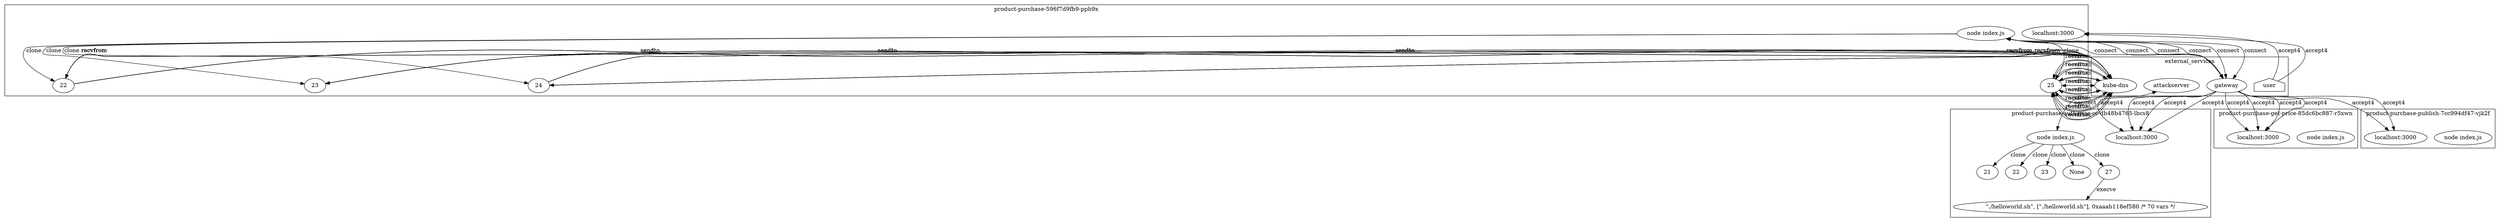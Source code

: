 digraph G {
	subgraph "cluster_ product-purchase-authorize-cc-db48b4765-lbcs8 " {
		label=" product-purchase-authorize-cc-db48b4765-lbcs8 "
		71832 [label="node index.js"]
		"product-purchase-authorize-cc_localhost_3000" [label="localhost:3000"]
		"product-purchase-authorize-cc_localhost_3000" [label="localhost:3000"]
		71832 -> 76401 [label=clone]
		71832 -> 76396 [label=clone]
		71832 -> 76391 [label=clone]
		71832 -> None [label=clone]
		"product-purchase-authorize-cc_localhost_3000" [label="localhost:3000"]
		"product-purchase-authorize-cc_localhost_3000" [label="localhost:3000"]
		71832 -> 78590 [label=clone]
		76401 [label=21]
		76396 [label=22]
		76391 [label=23]
		78590 [label=27]
		" product-purchase-authorize-cc-db48b4765-lbcs8 _./helloworld.sh" [label="\"./helloworld.sh\", [\"./helloworld.sh\"], 0xaaab118ef580 /* 70 vars */"]
		78590 -> " product-purchase-authorize-cc-db48b4765-lbcs8 _./helloworld.sh" [label=execve]
	}
	subgraph "cluster_ product-purchase-596f7d9fb9-ppb9x " {
		label=" product-purchase-596f7d9fb9-ppb9x "
		72911 [label="node index.js"]
		"product-purchase_localhost_3000" [label="localhost:3000"]
		"product-purchase_localhost_3000" [label="localhost:3000"]
		72911 -> 76348 [label=clone]
		72911 -> 76346 [label=clone]
		72911 -> 76363 [label=clone]
		72911 -> 76354 [label=clone]
		76348 [label=22]
		76346 [label=23]
		76363 [label=24]
		76354 [label=25]
	}
	subgraph "cluster_ product-purchase-get-price-85dc6bc887-r5xwn " {
		label=" product-purchase-get-price-85dc6bc887-r5xwn "
		74397 [label="node index.js"]
		"product-purchase-get-price_localhost_3000" [label="localhost:3000"]
		"product-purchase-get-price_localhost_3000" [label="localhost:3000"]
		"product-purchase-get-price_localhost_3000" [label="localhost:3000"]
		"product-purchase-get-price_localhost_3000" [label="localhost:3000"]
	}
	subgraph "cluster_ product-purchase-publish-7cc994df47-vjk2f " {
		label=" product-purchase-publish-7cc994df47-vjk2f "
		76094 [label="node index.js"]
		"product-purchase-publish_localhost_3000" [label="localhost:3000"]
		"product-purchase-publish_localhost_3000" [label="localhost:3000"]
	}
	subgraph cluster_services {
		label=external_services
		user [shape=house]
		"10.107.89.58_8080" -> "product-purchase-authorize-cc_localhost_3000" [label=accept4]
		"10.107.89.58_8080" -> "product-purchase-authorize-cc_localhost_3000" [label=accept4]
		"10.97.224.125_8889" [label=attackserver]
		71832 -> "10.97.224.125_8889" [label=connect dir=both]
		"10.107.89.58_8080" -> "product-purchase-authorize-cc_localhost_3000" [label=accept4]
		"10.107.89.58_8080" -> "product-purchase-authorize-cc_localhost_3000" [label=accept4]
		user -> "product-purchase_localhost_3000" [label=accept4]
		user -> "product-purchase_localhost_3000" [label=accept4]
		"10.107.89.58_8080" [label=gateway]
		72911 -> "10.107.89.58_8080" [label=connect dir=both]
		"10.107.89.58_8080" [label=gateway]
		72911 -> "10.107.89.58_8080" [label=connect dir=both]
		"10.107.89.58_8080" [label=gateway]
		72911 -> "10.107.89.58_8080" [label=connect dir=both]
		"10.107.89.58_8080" [label=gateway]
		72911 -> "10.107.89.58_8080" [label=connect dir=both]
		"10.107.89.58_8080" [label=gateway]
		72911 -> "10.107.89.58_8080" [label=connect dir=both]
		"10.107.89.58_8080" [label=gateway]
		72911 -> "10.107.89.58_8080" [label=connect dir=both]
		"10.96.0.10_53" [label="kube-dns"]
		76348 -> "10.96.0.10_53" [label=sendto]
		"10.96.0.10_53" [label="kube-dns"]
		76348 -> "10.96.0.10_53" [label=sendto]
		"10.96.0.10_53" [label="kube-dns"]
		"10.96.0.10_53" -> 76348 [label=recvfrom]
		"10.96.0.10_53" [label="kube-dns"]
		"10.96.0.10_53" -> 76348 [label=recvfrom]
		"10.96.0.10_53" [label="kube-dns"]
		76348 -> "10.96.0.10_53" [label=sendto]
		"10.96.0.10_53" [label="kube-dns"]
		76348 -> "10.96.0.10_53" [label=sendto]
		"10.96.0.10_53" [label="kube-dns"]
		"10.96.0.10_53" -> 76348 [label=recvfrom]
		"10.96.0.10_53" [label="kube-dns"]
		"10.96.0.10_53" -> 76348 [label=recvfrom]
		"10.96.0.10_53" [label="kube-dns"]
		76348 -> "10.96.0.10_53" [label=sendto]
		"10.96.0.10_53" [label="kube-dns"]
		76348 -> "10.96.0.10_53" [label=sendto]
		"10.96.0.10_53" [label="kube-dns"]
		"10.96.0.10_53" -> 76348 [label=recvfrom]
		"10.96.0.10_53" [label="kube-dns"]
		"10.96.0.10_53" -> 76348 [label=recvfrom]
		"10.96.0.10_53" [label="kube-dns"]
		76348 -> "10.96.0.10_53" [label=sendto]
		"10.96.0.10_53" [label="kube-dns"]
		76348 -> "10.96.0.10_53" [label=sendto]
		"10.96.0.10_53" [label="kube-dns"]
		"10.96.0.10_53" -> 76348 [label=recvfrom]
		"10.96.0.10_53" [label="kube-dns"]
		"10.96.0.10_53" -> 76348 [label=recvfrom]
		"10.96.0.10_53" [label="kube-dns"]
		76348 -> "10.96.0.10_53" [label=sendto]
		"10.96.0.10_53" [label="kube-dns"]
		76348 -> "10.96.0.10_53" [label=sendto]
		"10.96.0.10_53" [label="kube-dns"]
		"10.96.0.10_53" -> 76348 [label=recvfrom]
		"10.96.0.10_53" [label="kube-dns"]
		"10.96.0.10_53" -> 76348 [label=recvfrom]
		"10.96.0.10_53" [label="kube-dns"]
		76348 -> "10.96.0.10_53" [label=sendto]
		"10.96.0.10_53" [label="kube-dns"]
		76348 -> "10.96.0.10_53" [label=sendto]
		"10.96.0.10_53" [label="kube-dns"]
		"10.96.0.10_53" -> 76348 [label=recvfrom]
		"10.96.0.10_53" [label="kube-dns"]
		"10.96.0.10_53" -> 76348 [label=recvfrom]
		"10.96.0.10_53" [label="kube-dns"]
		76348 -> "10.96.0.10_53" [label=sendto]
		"10.96.0.10_53" [label="kube-dns"]
		76348 -> "10.96.0.10_53" [label=sendto]
		"10.96.0.10_53" [label="kube-dns"]
		"10.96.0.10_53" -> 76348 [label=recvfrom]
		"10.96.0.10_53" [label="kube-dns"]
		"10.96.0.10_53" -> 76348 [label=recvfrom]
		"10.96.0.10_53" [label="kube-dns"]
		76348 -> "10.96.0.10_53" [label=sendto]
		"10.96.0.10_53" [label="kube-dns"]
		76348 -> "10.96.0.10_53" [label=sendto]
		"10.96.0.10_53" [label="kube-dns"]
		"10.96.0.10_53" -> 76348 [label=recvfrom]
		"10.96.0.10_53" [label="kube-dns"]
		"10.96.0.10_53" -> 76348 [label=recvfrom]
		"10.96.0.10_53" [label="kube-dns"]
		76346 -> "10.96.0.10_53" [label=sendto]
		"10.96.0.10_53" [label="kube-dns"]
		76346 -> "10.96.0.10_53" [label=sendto]
		"10.96.0.10_53" [label="kube-dns"]
		"10.96.0.10_53" -> 76346 [label=recvfrom]
		"10.96.0.10_53" [label="kube-dns"]
		"10.96.0.10_53" -> 76346 [label=recvfrom]
		"10.96.0.10_53" [label="kube-dns"]
		76346 -> "10.96.0.10_53" [label=sendto]
		"10.96.0.10_53" [label="kube-dns"]
		76346 -> "10.96.0.10_53" [label=sendto]
		"10.96.0.10_53" [label="kube-dns"]
		"10.96.0.10_53" -> 76346 [label=recvfrom]
		"10.96.0.10_53" [label="kube-dns"]
		"10.96.0.10_53" -> 76346 [label=recvfrom]
		"10.96.0.10_53" [label="kube-dns"]
		76346 -> "10.96.0.10_53" [label=sendto]
		"10.96.0.10_53" [label="kube-dns"]
		76346 -> "10.96.0.10_53" [label=sendto]
		"10.96.0.10_53" [label="kube-dns"]
		"10.96.0.10_53" -> 76346 [label=recvfrom]
		"10.96.0.10_53" [label="kube-dns"]
		"10.96.0.10_53" -> 76346 [label=recvfrom]
		"10.96.0.10_53" [label="kube-dns"]
		76346 -> "10.96.0.10_53" [label=sendto]
		"10.96.0.10_53" [label="kube-dns"]
		76346 -> "10.96.0.10_53" [label=sendto]
		"10.96.0.10_53" [label="kube-dns"]
		"10.96.0.10_53" -> 76346 [label=recvfrom]
		"10.96.0.10_53" [label="kube-dns"]
		"10.96.0.10_53" -> 76346 [label=recvfrom]
		"10.96.0.10_53" [label="kube-dns"]
		76346 -> "10.96.0.10_53" [label=sendto]
		"10.96.0.10_53" [label="kube-dns"]
		76346 -> "10.96.0.10_53" [label=sendto]
		"10.96.0.10_53" [label="kube-dns"]
		"10.96.0.10_53" -> 76346 [label=recvfrom]
		"10.96.0.10_53" [label="kube-dns"]
		"10.96.0.10_53" -> 76346 [label=recvfrom]
		"10.96.0.10_53" [label="kube-dns"]
		76346 -> "10.96.0.10_53" [label=sendto]
		"10.96.0.10_53" [label="kube-dns"]
		76346 -> "10.96.0.10_53" [label=sendto]
		"10.96.0.10_53" [label="kube-dns"]
		"10.96.0.10_53" -> 76346 [label=recvfrom]
		"10.96.0.10_53" [label="kube-dns"]
		"10.96.0.10_53" -> 76346 [label=recvfrom]
		"10.96.0.10_53" [label="kube-dns"]
		76346 -> "10.96.0.10_53" [label=sendto]
		"10.96.0.10_53" [label="kube-dns"]
		76346 -> "10.96.0.10_53" [label=sendto]
		"10.96.0.10_53" [label="kube-dns"]
		"10.96.0.10_53" -> 76346 [label=recvfrom]
		"10.96.0.10_53" [label="kube-dns"]
		"10.96.0.10_53" -> 76346 [label=recvfrom]
		"10.96.0.10_53" [label="kube-dns"]
		76346 -> "10.96.0.10_53" [label=sendto]
		"10.96.0.10_53" [label="kube-dns"]
		76346 -> "10.96.0.10_53" [label=sendto]
		"10.96.0.10_53" [label="kube-dns"]
		"10.96.0.10_53" -> 76346 [label=recvfrom]
		"10.96.0.10_53" [label="kube-dns"]
		"10.96.0.10_53" -> 76346 [label=recvfrom]
		"10.96.0.10_53" [label="kube-dns"]
		76363 -> "10.96.0.10_53" [label=sendto]
		"10.96.0.10_53" [label="kube-dns"]
		76363 -> "10.96.0.10_53" [label=sendto]
		"10.96.0.10_53" [label="kube-dns"]
		"10.96.0.10_53" -> 76363 [label=recvfrom]
		"10.96.0.10_53" [label="kube-dns"]
		"10.96.0.10_53" -> 76363 [label=recvfrom]
		"10.96.0.10_53" [label="kube-dns"]
		76363 -> "10.96.0.10_53" [label=sendto]
		"10.96.0.10_53" [label="kube-dns"]
		76363 -> "10.96.0.10_53" [label=sendto]
		"10.96.0.10_53" [label="kube-dns"]
		"10.96.0.10_53" -> 76363 [label=recvfrom]
		"10.96.0.10_53" [label="kube-dns"]
		"10.96.0.10_53" -> 76363 [label=recvfrom]
		"10.96.0.10_53" [label="kube-dns"]
		76363 -> "10.96.0.10_53" [label=sendto]
		"10.96.0.10_53" [label="kube-dns"]
		76363 -> "10.96.0.10_53" [label=sendto]
		"10.96.0.10_53" [label="kube-dns"]
		"10.96.0.10_53" -> 76363 [label=recvfrom]
		"10.96.0.10_53" [label="kube-dns"]
		"10.96.0.10_53" -> 76363 [label=recvfrom]
		"10.96.0.10_53" [label="kube-dns"]
		76363 -> "10.96.0.10_53" [label=sendto]
		"10.96.0.10_53" [label="kube-dns"]
		76363 -> "10.96.0.10_53" [label=sendto]
		"10.96.0.10_53" [label="kube-dns"]
		"10.96.0.10_53" -> 76363 [label=recvfrom]
		"10.96.0.10_53" [label="kube-dns"]
		"10.96.0.10_53" -> 76363 [label=recvfrom]
		"10.96.0.10_53" [label="kube-dns"]
		76354 -> "10.96.0.10_53" [label=sendto]
		"10.96.0.10_53" [label="kube-dns"]
		76354 -> "10.96.0.10_53" [label=sendto]
		"10.96.0.10_53" [label="kube-dns"]
		"10.96.0.10_53" -> 76354 [label=recvfrom]
		"10.96.0.10_53" [label="kube-dns"]
		"10.96.0.10_53" -> 76354 [label=recvfrom]
		"10.96.0.10_53" [label="kube-dns"]
		76354 -> "10.96.0.10_53" [label=sendto]
		"10.96.0.10_53" [label="kube-dns"]
		76354 -> "10.96.0.10_53" [label=sendto]
		"10.96.0.10_53" [label="kube-dns"]
		"10.96.0.10_53" -> 76354 [label=recvfrom]
		"10.96.0.10_53" [label="kube-dns"]
		"10.96.0.10_53" -> 76354 [label=recvfrom]
		"10.96.0.10_53" [label="kube-dns"]
		76354 -> "10.96.0.10_53" [label=sendto]
		"10.96.0.10_53" [label="kube-dns"]
		76354 -> "10.96.0.10_53" [label=sendto]
		"10.96.0.10_53" [label="kube-dns"]
		"10.96.0.10_53" -> 76354 [label=recvfrom]
		"10.96.0.10_53" [label="kube-dns"]
		"10.96.0.10_53" -> 76354 [label=recvfrom]
		"10.96.0.10_53" [label="kube-dns"]
		76354 -> "10.96.0.10_53" [label=sendto]
		"10.96.0.10_53" [label="kube-dns"]
		76354 -> "10.96.0.10_53" [label=sendto]
		"10.96.0.10_53" [label="kube-dns"]
		"10.96.0.10_53" -> 76354 [label=recvfrom]
		"10.96.0.10_53" [label="kube-dns"]
		"10.96.0.10_53" -> 76354 [label=recvfrom]
		"10.107.89.58_8080" -> "product-purchase-get-price_localhost_3000" [label=accept4]
		"10.107.89.58_8080" -> "product-purchase-get-price_localhost_3000" [label=accept4]
		"10.107.89.58_8080" -> "product-purchase-get-price_localhost_3000" [label=accept4]
		"10.107.89.58_8080" -> "product-purchase-get-price_localhost_3000" [label=accept4]
		"10.107.89.58_8080" -> "product-purchase-publish_localhost_3000" [label=accept4]
		"10.107.89.58_8080" -> "product-purchase-publish_localhost_3000" [label=accept4]
	}
}
